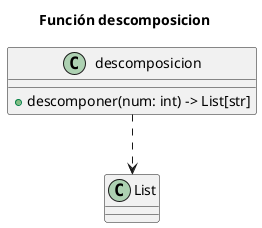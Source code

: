 @startuml
title Función descomposicion

class descomposicion {
    + descomponer(num: int) -> List[str]
}

descomposicion ..> List
@enduml
